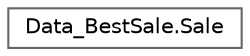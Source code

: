 digraph "Graphical Class Hierarchy"
{
 // LATEX_PDF_SIZE
  bgcolor="transparent";
  edge [fontname=Helvetica,fontsize=10,labelfontname=Helvetica,labelfontsize=10];
  node [fontname=Helvetica,fontsize=10,shape=box,height=0.2,width=0.4];
  rankdir="LR";
  Node0 [id="Node000000",label="Data_BestSale.Sale",height=0.2,width=0.4,color="grey40", fillcolor="white", style="filled",URL="$class_data___best_sale_1_1_sale.html",tooltip="Purpose: Definition of Sale and methods to deal with Sale operations. Created by: Jose Alves a27967 C..."];
}
